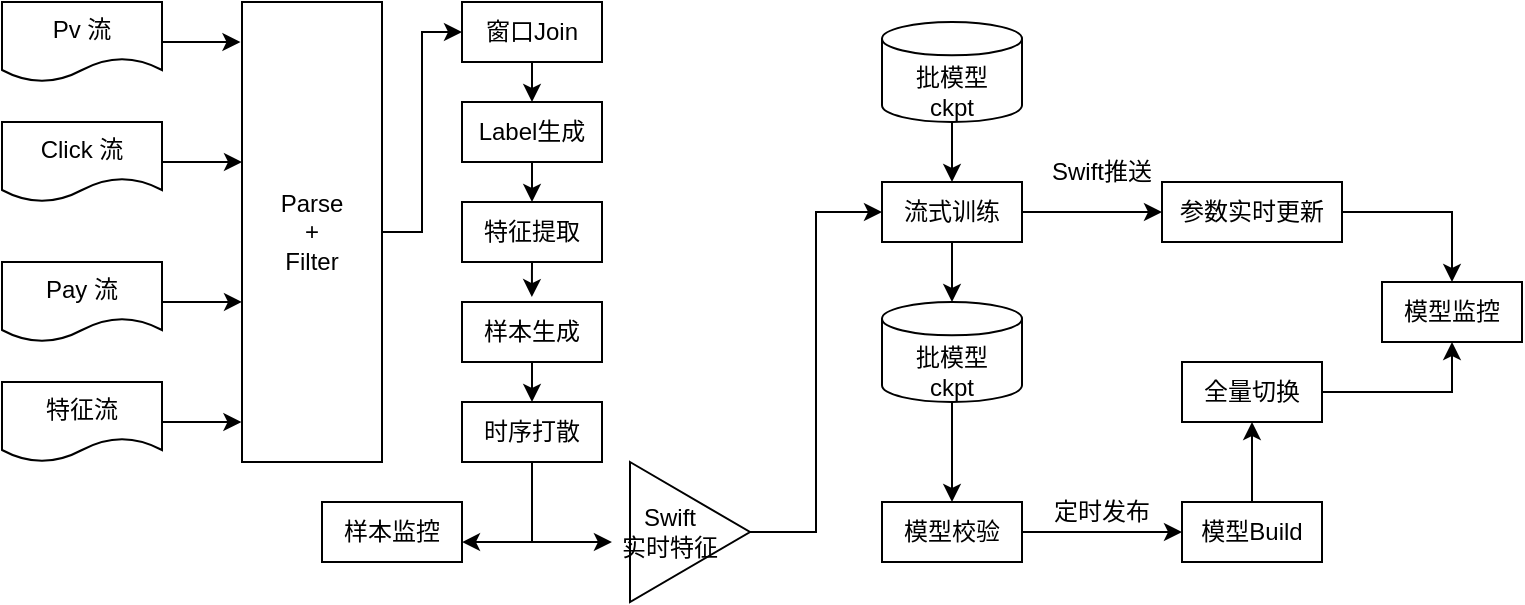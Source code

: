 <mxfile version="20.6.0" type="github">
  <diagram id="C66Qxe7rhfVbxuxMDlhI" name="第 1 页">
    <mxGraphModel dx="860" dy="558" grid="1" gridSize="10" guides="1" tooltips="1" connect="1" arrows="1" fold="1" page="1" pageScale="1" pageWidth="827" pageHeight="1169" math="0" shadow="0">
      <root>
        <mxCell id="0" />
        <mxCell id="1" parent="0" />
        <mxCell id="xKPZJcg6HADtgQdfzsak-47" style="edgeStyle=orthogonalEdgeStyle;rounded=0;orthogonalLoop=1;jettySize=auto;html=1;exitX=1;exitY=0.5;exitDx=0;exitDy=0;entryX=-0.011;entryY=0.087;entryDx=0;entryDy=0;entryPerimeter=0;" edge="1" parent="1" source="xKPZJcg6HADtgQdfzsak-1" target="xKPZJcg6HADtgQdfzsak-5">
          <mxGeometry relative="1" as="geometry" />
        </mxCell>
        <mxCell id="xKPZJcg6HADtgQdfzsak-1" value="Pv 流" style="shape=document;whiteSpace=wrap;html=1;boundedLbl=1;" vertex="1" parent="1">
          <mxGeometry x="110" y="170" width="80" height="40" as="geometry" />
        </mxCell>
        <mxCell id="xKPZJcg6HADtgQdfzsak-48" style="edgeStyle=orthogonalEdgeStyle;rounded=0;orthogonalLoop=1;jettySize=auto;html=1;exitX=1;exitY=0.5;exitDx=0;exitDy=0;entryX=0;entryY=0.348;entryDx=0;entryDy=0;entryPerimeter=0;" edge="1" parent="1" source="xKPZJcg6HADtgQdfzsak-2" target="xKPZJcg6HADtgQdfzsak-5">
          <mxGeometry relative="1" as="geometry" />
        </mxCell>
        <mxCell id="xKPZJcg6HADtgQdfzsak-2" value="Click 流" style="shape=document;whiteSpace=wrap;html=1;boundedLbl=1;" vertex="1" parent="1">
          <mxGeometry x="110" y="230" width="80" height="40" as="geometry" />
        </mxCell>
        <mxCell id="xKPZJcg6HADtgQdfzsak-49" style="edgeStyle=orthogonalEdgeStyle;rounded=0;orthogonalLoop=1;jettySize=auto;html=1;exitX=1;exitY=0.5;exitDx=0;exitDy=0;entryX=0;entryY=0.652;entryDx=0;entryDy=0;entryPerimeter=0;" edge="1" parent="1" source="xKPZJcg6HADtgQdfzsak-3" target="xKPZJcg6HADtgQdfzsak-5">
          <mxGeometry relative="1" as="geometry" />
        </mxCell>
        <mxCell id="xKPZJcg6HADtgQdfzsak-3" value="Pay 流" style="shape=document;whiteSpace=wrap;html=1;boundedLbl=1;" vertex="1" parent="1">
          <mxGeometry x="110" y="300" width="80" height="40" as="geometry" />
        </mxCell>
        <mxCell id="xKPZJcg6HADtgQdfzsak-50" style="edgeStyle=orthogonalEdgeStyle;rounded=0;orthogonalLoop=1;jettySize=auto;html=1;exitX=1;exitY=0.5;exitDx=0;exitDy=0;entryX=-0.005;entryY=0.914;entryDx=0;entryDy=0;entryPerimeter=0;" edge="1" parent="1" source="xKPZJcg6HADtgQdfzsak-4" target="xKPZJcg6HADtgQdfzsak-5">
          <mxGeometry relative="1" as="geometry" />
        </mxCell>
        <mxCell id="xKPZJcg6HADtgQdfzsak-4" value="特征流" style="shape=document;whiteSpace=wrap;html=1;boundedLbl=1;" vertex="1" parent="1">
          <mxGeometry x="110" y="360" width="80" height="40" as="geometry" />
        </mxCell>
        <mxCell id="xKPZJcg6HADtgQdfzsak-51" style="edgeStyle=orthogonalEdgeStyle;rounded=0;orthogonalLoop=1;jettySize=auto;html=1;exitX=1;exitY=0.5;exitDx=0;exitDy=0;entryX=0;entryY=0.5;entryDx=0;entryDy=0;" edge="1" parent="1" source="xKPZJcg6HADtgQdfzsak-5" target="xKPZJcg6HADtgQdfzsak-6">
          <mxGeometry relative="1" as="geometry" />
        </mxCell>
        <mxCell id="xKPZJcg6HADtgQdfzsak-5" value="Parse&lt;br&gt;+&lt;br&gt;Filter" style="rounded=0;whiteSpace=wrap;html=1;" vertex="1" parent="1">
          <mxGeometry x="230" y="170" width="70" height="230" as="geometry" />
        </mxCell>
        <mxCell id="xKPZJcg6HADtgQdfzsak-52" style="edgeStyle=orthogonalEdgeStyle;rounded=0;orthogonalLoop=1;jettySize=auto;html=1;exitX=0.5;exitY=1;exitDx=0;exitDy=0;entryX=0.5;entryY=0;entryDx=0;entryDy=0;" edge="1" parent="1" source="xKPZJcg6HADtgQdfzsak-6" target="xKPZJcg6HADtgQdfzsak-7">
          <mxGeometry relative="1" as="geometry" />
        </mxCell>
        <mxCell id="xKPZJcg6HADtgQdfzsak-6" value="窗口Join" style="rounded=0;whiteSpace=wrap;html=1;" vertex="1" parent="1">
          <mxGeometry x="340" y="170" width="70" height="30" as="geometry" />
        </mxCell>
        <mxCell id="xKPZJcg6HADtgQdfzsak-53" style="edgeStyle=orthogonalEdgeStyle;rounded=0;orthogonalLoop=1;jettySize=auto;html=1;exitX=0.5;exitY=1;exitDx=0;exitDy=0;entryX=0.5;entryY=0;entryDx=0;entryDy=0;" edge="1" parent="1" source="xKPZJcg6HADtgQdfzsak-7" target="xKPZJcg6HADtgQdfzsak-8">
          <mxGeometry relative="1" as="geometry" />
        </mxCell>
        <mxCell id="xKPZJcg6HADtgQdfzsak-7" value="Label生成" style="rounded=0;whiteSpace=wrap;html=1;" vertex="1" parent="1">
          <mxGeometry x="340" y="220" width="70" height="30" as="geometry" />
        </mxCell>
        <mxCell id="xKPZJcg6HADtgQdfzsak-54" style="edgeStyle=orthogonalEdgeStyle;rounded=0;orthogonalLoop=1;jettySize=auto;html=1;exitX=0.5;exitY=1;exitDx=0;exitDy=0;entryX=0.499;entryY=-0.082;entryDx=0;entryDy=0;entryPerimeter=0;" edge="1" parent="1" source="xKPZJcg6HADtgQdfzsak-8" target="xKPZJcg6HADtgQdfzsak-9">
          <mxGeometry relative="1" as="geometry" />
        </mxCell>
        <mxCell id="xKPZJcg6HADtgQdfzsak-8" value="特征提取&lt;span style=&quot;color: rgba(0, 0, 0, 0); font-family: monospace; font-size: 0px; text-align: start;&quot;&gt;%3CmxGraphModel%3E%3Croot%3E%3CmxCell%20id%3D%220%22%2F%3E%3CmxCell%20id%3D%221%22%20parent%3D%220%22%2F%3E%3CmxCell%20id%3D%222%22%20value%3D%22Label%E7%94%9F%E6%88%90%22%20style%3D%22rounded%3D0%3BwhiteSpace%3Dwrap%3Bhtml%3D1%3B%22%20vertex%3D%221%22%20parent%3D%221%22%3E%3CmxGeometry%20x%3D%22340%22%20y%3D%22210%22%20width%3D%2270%22%20height%3D%2230%22%20as%3D%22geometry%22%2F%3E%3C%2FmxCell%3E%3C%2Froot%3E%3C%2FmxGraphModel%3E&lt;/span&gt;" style="rounded=0;whiteSpace=wrap;html=1;" vertex="1" parent="1">
          <mxGeometry x="340" y="270" width="70" height="30" as="geometry" />
        </mxCell>
        <mxCell id="xKPZJcg6HADtgQdfzsak-55" style="edgeStyle=orthogonalEdgeStyle;rounded=0;orthogonalLoop=1;jettySize=auto;html=1;exitX=0.5;exitY=1;exitDx=0;exitDy=0;entryX=0.5;entryY=0;entryDx=0;entryDy=0;" edge="1" parent="1" source="xKPZJcg6HADtgQdfzsak-9" target="xKPZJcg6HADtgQdfzsak-10">
          <mxGeometry relative="1" as="geometry" />
        </mxCell>
        <mxCell id="xKPZJcg6HADtgQdfzsak-9" value="样本生成" style="rounded=0;whiteSpace=wrap;html=1;" vertex="1" parent="1">
          <mxGeometry x="340" y="320" width="70" height="30" as="geometry" />
        </mxCell>
        <mxCell id="xKPZJcg6HADtgQdfzsak-56" style="edgeStyle=orthogonalEdgeStyle;rounded=0;orthogonalLoop=1;jettySize=auto;html=1;exitX=0.5;exitY=1;exitDx=0;exitDy=0;entryX=1;entryY=0.667;entryDx=0;entryDy=0;entryPerimeter=0;" edge="1" parent="1" source="xKPZJcg6HADtgQdfzsak-10" target="xKPZJcg6HADtgQdfzsak-11">
          <mxGeometry relative="1" as="geometry" />
        </mxCell>
        <mxCell id="xKPZJcg6HADtgQdfzsak-57" style="edgeStyle=orthogonalEdgeStyle;rounded=0;orthogonalLoop=1;jettySize=auto;html=1;exitX=0.5;exitY=1;exitDx=0;exitDy=0;entryX=0.016;entryY=0.668;entryDx=0;entryDy=0;entryPerimeter=0;" edge="1" parent="1" source="xKPZJcg6HADtgQdfzsak-10" target="xKPZJcg6HADtgQdfzsak-13">
          <mxGeometry relative="1" as="geometry">
            <Array as="points">
              <mxPoint x="375" y="440" />
            </Array>
          </mxGeometry>
        </mxCell>
        <mxCell id="xKPZJcg6HADtgQdfzsak-10" value="时序打散" style="rounded=0;whiteSpace=wrap;html=1;" vertex="1" parent="1">
          <mxGeometry x="340" y="370" width="70" height="30" as="geometry" />
        </mxCell>
        <mxCell id="xKPZJcg6HADtgQdfzsak-11" value="样本监控" style="rounded=0;whiteSpace=wrap;html=1;" vertex="1" parent="1">
          <mxGeometry x="270" y="420" width="70" height="30" as="geometry" />
        </mxCell>
        <mxCell id="xKPZJcg6HADtgQdfzsak-14" value="" style="group" vertex="1" connectable="0" parent="1">
          <mxGeometry x="414" y="400" width="70" height="70" as="geometry" />
        </mxCell>
        <mxCell id="xKPZJcg6HADtgQdfzsak-12" value="&lt;div style=&quot;text-align: left;&quot;&gt;&lt;br&gt;&lt;/div&gt;" style="triangle;whiteSpace=wrap;html=1;" vertex="1" parent="xKPZJcg6HADtgQdfzsak-14">
          <mxGeometry x="10" width="60" height="70" as="geometry" />
        </mxCell>
        <mxCell id="xKPZJcg6HADtgQdfzsak-13" value="Swift&lt;br&gt;实时特征" style="text;html=1;strokeColor=none;fillColor=none;align=center;verticalAlign=middle;whiteSpace=wrap;rounded=0;" vertex="1" parent="xKPZJcg6HADtgQdfzsak-14">
          <mxGeometry y="20" width="60" height="30" as="geometry" />
        </mxCell>
        <mxCell id="xKPZJcg6HADtgQdfzsak-33" value="" style="group" vertex="1" connectable="0" parent="1">
          <mxGeometry x="550" y="180" width="70" height="50" as="geometry" />
        </mxCell>
        <mxCell id="xKPZJcg6HADtgQdfzsak-29" value="" style="strokeWidth=1;html=1;shape=mxgraph.flowchart.database;whiteSpace=wrap;" vertex="1" parent="xKPZJcg6HADtgQdfzsak-33">
          <mxGeometry width="70" height="50" as="geometry" />
        </mxCell>
        <mxCell id="xKPZJcg6HADtgQdfzsak-32" value="批模型&lt;br&gt;ckpt" style="text;html=1;strokeColor=none;fillColor=none;align=center;verticalAlign=middle;whiteSpace=wrap;rounded=0;" vertex="1" parent="xKPZJcg6HADtgQdfzsak-33">
          <mxGeometry x="5" y="20" width="60" height="30" as="geometry" />
        </mxCell>
        <mxCell id="xKPZJcg6HADtgQdfzsak-60" style="edgeStyle=orthogonalEdgeStyle;rounded=0;orthogonalLoop=1;jettySize=auto;html=1;exitX=0.5;exitY=1;exitDx=0;exitDy=0;entryX=0.5;entryY=0;entryDx=0;entryDy=0;entryPerimeter=0;" edge="1" parent="1" source="xKPZJcg6HADtgQdfzsak-34" target="xKPZJcg6HADtgQdfzsak-36">
          <mxGeometry relative="1" as="geometry" />
        </mxCell>
        <mxCell id="xKPZJcg6HADtgQdfzsak-63" style="edgeStyle=orthogonalEdgeStyle;rounded=0;orthogonalLoop=1;jettySize=auto;html=1;exitX=1;exitY=0.5;exitDx=0;exitDy=0;entryX=0;entryY=0.5;entryDx=0;entryDy=0;" edge="1" parent="1" source="xKPZJcg6HADtgQdfzsak-34" target="xKPZJcg6HADtgQdfzsak-39">
          <mxGeometry relative="1" as="geometry" />
        </mxCell>
        <mxCell id="xKPZJcg6HADtgQdfzsak-34" value="流式训练" style="rounded=0;whiteSpace=wrap;html=1;" vertex="1" parent="1">
          <mxGeometry x="550" y="260" width="70" height="30" as="geometry" />
        </mxCell>
        <mxCell id="xKPZJcg6HADtgQdfzsak-35" value="" style="group" vertex="1" connectable="0" parent="1">
          <mxGeometry x="550" y="320" width="70" height="50" as="geometry" />
        </mxCell>
        <mxCell id="xKPZJcg6HADtgQdfzsak-36" value="" style="strokeWidth=1;html=1;shape=mxgraph.flowchart.database;whiteSpace=wrap;" vertex="1" parent="xKPZJcg6HADtgQdfzsak-35">
          <mxGeometry width="70" height="50" as="geometry" />
        </mxCell>
        <mxCell id="xKPZJcg6HADtgQdfzsak-37" value="批模型&lt;br&gt;ckpt" style="text;html=1;strokeColor=none;fillColor=none;align=center;verticalAlign=middle;whiteSpace=wrap;rounded=0;" vertex="1" parent="xKPZJcg6HADtgQdfzsak-35">
          <mxGeometry x="5" y="20" width="60" height="30" as="geometry" />
        </mxCell>
        <mxCell id="xKPZJcg6HADtgQdfzsak-62" style="edgeStyle=orthogonalEdgeStyle;rounded=0;orthogonalLoop=1;jettySize=auto;html=1;exitX=1;exitY=0.5;exitDx=0;exitDy=0;" edge="1" parent="1" source="xKPZJcg6HADtgQdfzsak-38" target="xKPZJcg6HADtgQdfzsak-44">
          <mxGeometry relative="1" as="geometry" />
        </mxCell>
        <mxCell id="xKPZJcg6HADtgQdfzsak-38" value="模型校验" style="rounded=0;whiteSpace=wrap;html=1;" vertex="1" parent="1">
          <mxGeometry x="550" y="420" width="70" height="30" as="geometry" />
        </mxCell>
        <mxCell id="xKPZJcg6HADtgQdfzsak-64" style="edgeStyle=orthogonalEdgeStyle;rounded=0;orthogonalLoop=1;jettySize=auto;html=1;exitX=1;exitY=0.5;exitDx=0;exitDy=0;" edge="1" parent="1" source="xKPZJcg6HADtgQdfzsak-39" target="xKPZJcg6HADtgQdfzsak-42">
          <mxGeometry relative="1" as="geometry" />
        </mxCell>
        <mxCell id="xKPZJcg6HADtgQdfzsak-39" value="参数实时更新" style="rounded=0;whiteSpace=wrap;html=1;" vertex="1" parent="1">
          <mxGeometry x="690" y="260" width="90" height="30" as="geometry" />
        </mxCell>
        <mxCell id="xKPZJcg6HADtgQdfzsak-42" value="模型监控" style="rounded=0;whiteSpace=wrap;html=1;" vertex="1" parent="1">
          <mxGeometry x="800" y="310" width="70" height="30" as="geometry" />
        </mxCell>
        <mxCell id="xKPZJcg6HADtgQdfzsak-65" style="edgeStyle=orthogonalEdgeStyle;rounded=0;orthogonalLoop=1;jettySize=auto;html=1;exitX=1;exitY=0.5;exitDx=0;exitDy=0;entryX=0.5;entryY=1;entryDx=0;entryDy=0;" edge="1" parent="1" source="xKPZJcg6HADtgQdfzsak-43" target="xKPZJcg6HADtgQdfzsak-42">
          <mxGeometry relative="1" as="geometry" />
        </mxCell>
        <mxCell id="xKPZJcg6HADtgQdfzsak-43" value="全量切换&lt;span style=&quot;color: rgba(0, 0, 0, 0); font-family: monospace; font-size: 0px; text-align: start;&quot;&gt;%3CmxGraphModel%3E%3Croot%3E%3CmxCell%20id%3D%220%22%2F%3E%3CmxCell%20id%3D%221%22%20parent%3D%220%22%2F%3E%3CmxCell%20id%3D%222%22%20value%3D%22%E6%A8%A1%E5%9E%8B%E7%9B%91%E6%8E%A7%22%20style%3D%22rounded%3D0%3BwhiteSpace%3Dwrap%3Bhtml%3D1%3B%22%20vertex%3D%221%22%20parent%3D%221%22%3E%3CmxGeometry%20x%3D%22800%22%20y%3D%22310%22%20width%3D%2270%22%20height%3D%2230%22%20as%3D%22geometry%22%2F%3E%3C%2FmxCell%3E%3C%2Froot%3E%3C%2FmxGraphModel%3E&lt;/span&gt;" style="rounded=0;whiteSpace=wrap;html=1;" vertex="1" parent="1">
          <mxGeometry x="700" y="350" width="70" height="30" as="geometry" />
        </mxCell>
        <mxCell id="xKPZJcg6HADtgQdfzsak-66" style="edgeStyle=orthogonalEdgeStyle;rounded=0;orthogonalLoop=1;jettySize=auto;html=1;exitX=0.5;exitY=0;exitDx=0;exitDy=0;" edge="1" parent="1" source="xKPZJcg6HADtgQdfzsak-44" target="xKPZJcg6HADtgQdfzsak-43">
          <mxGeometry relative="1" as="geometry" />
        </mxCell>
        <mxCell id="xKPZJcg6HADtgQdfzsak-44" value="模型Build" style="rounded=0;whiteSpace=wrap;html=1;" vertex="1" parent="1">
          <mxGeometry x="700" y="420" width="70" height="30" as="geometry" />
        </mxCell>
        <mxCell id="xKPZJcg6HADtgQdfzsak-58" style="edgeStyle=orthogonalEdgeStyle;rounded=0;orthogonalLoop=1;jettySize=auto;html=1;exitX=1;exitY=0.5;exitDx=0;exitDy=0;entryX=0;entryY=0.5;entryDx=0;entryDy=0;" edge="1" parent="1" source="xKPZJcg6HADtgQdfzsak-12" target="xKPZJcg6HADtgQdfzsak-34">
          <mxGeometry relative="1" as="geometry" />
        </mxCell>
        <mxCell id="xKPZJcg6HADtgQdfzsak-59" style="edgeStyle=orthogonalEdgeStyle;rounded=0;orthogonalLoop=1;jettySize=auto;html=1;exitX=0.5;exitY=1;exitDx=0;exitDy=0;entryX=0.5;entryY=0;entryDx=0;entryDy=0;" edge="1" parent="1" source="xKPZJcg6HADtgQdfzsak-32" target="xKPZJcg6HADtgQdfzsak-34">
          <mxGeometry relative="1" as="geometry" />
        </mxCell>
        <mxCell id="xKPZJcg6HADtgQdfzsak-61" style="edgeStyle=orthogonalEdgeStyle;rounded=0;orthogonalLoop=1;jettySize=auto;html=1;exitX=0.5;exitY=1;exitDx=0;exitDy=0;entryX=0.5;entryY=0;entryDx=0;entryDy=0;" edge="1" parent="1" source="xKPZJcg6HADtgQdfzsak-37" target="xKPZJcg6HADtgQdfzsak-38">
          <mxGeometry relative="1" as="geometry" />
        </mxCell>
        <mxCell id="xKPZJcg6HADtgQdfzsak-67" value="Swift推送" style="text;html=1;strokeColor=none;fillColor=none;align=center;verticalAlign=middle;whiteSpace=wrap;rounded=0;strokeWidth=1;" vertex="1" parent="1">
          <mxGeometry x="630" y="240" width="60" height="30" as="geometry" />
        </mxCell>
        <mxCell id="xKPZJcg6HADtgQdfzsak-68" value="定时发布" style="text;html=1;strokeColor=none;fillColor=none;align=center;verticalAlign=middle;whiteSpace=wrap;rounded=0;strokeWidth=1;" vertex="1" parent="1">
          <mxGeometry x="630" y="410" width="60" height="30" as="geometry" />
        </mxCell>
      </root>
    </mxGraphModel>
  </diagram>
</mxfile>
